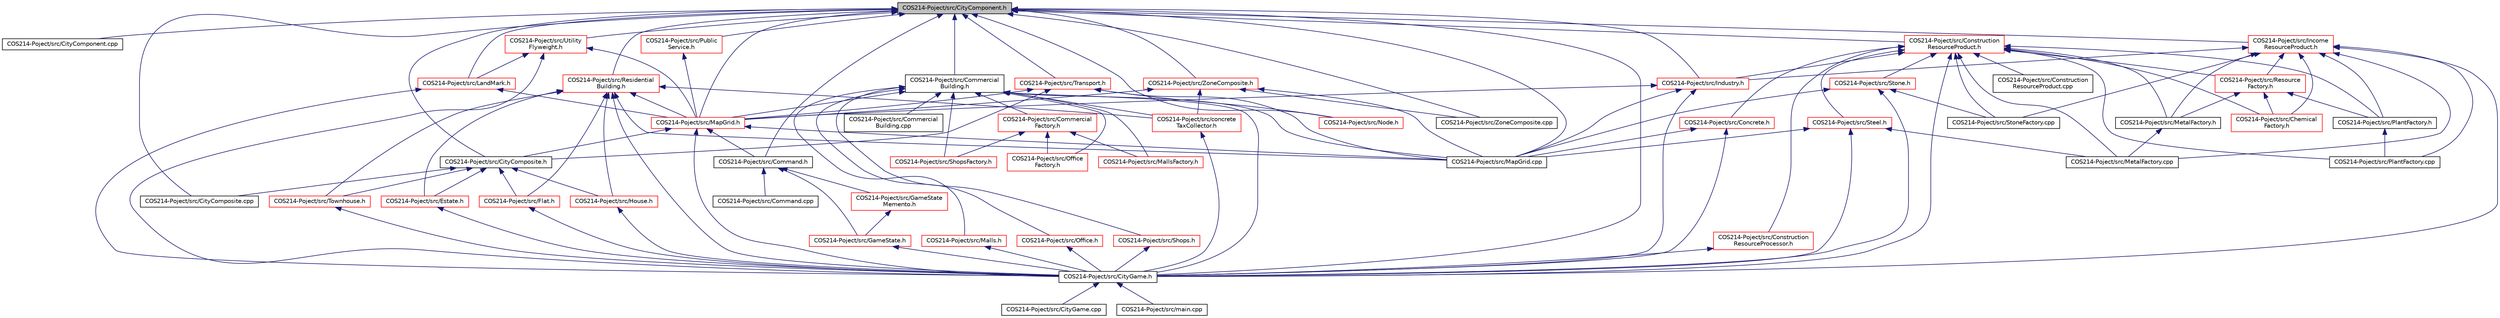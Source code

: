 digraph "COS214-Poject/src/CityComponent.h"
{
 // LATEX_PDF_SIZE
  edge [fontname="Helvetica",fontsize="10",labelfontname="Helvetica",labelfontsize="10"];
  node [fontname="Helvetica",fontsize="10",shape=record];
  Node1 [label="COS214-Poject/src/CityComponent.h",height=0.2,width=0.4,color="black", fillcolor="grey75", style="filled", fontcolor="black",tooltip="Abstract base class for components within the city simulation."];
  Node1 -> Node2 [dir="back",color="midnightblue",fontsize="10",style="solid"];
  Node2 [label="COS214-Poject/src/CityComponent.cpp",height=0.2,width=0.4,color="black", fillcolor="white", style="filled",URL="$CityComponent_8cpp.html",tooltip="Implementation of the CityComponent class, which handles city component behaviors such as managing NP..."];
  Node1 -> Node3 [dir="back",color="midnightblue",fontsize="10",style="solid"];
  Node3 [label="COS214-Poject/src/CityComposite.cpp",height=0.2,width=0.4,color="black", fillcolor="white", style="filled",URL="$CityComposite_8cpp.html",tooltip="Implementation of the CityComposite class, which manages zones, happiness, and tax adjustments for th..."];
  Node1 -> Node4 [dir="back",color="midnightblue",fontsize="10",style="solid"];
  Node4 [label="COS214-Poject/src/CityComposite.h",height=0.2,width=0.4,color="black", fillcolor="white", style="filled",URL="$CityComposite_8h.html",tooltip="Defines the CityComposite class, which represents a composite structure containing multiple city zone..."];
  Node4 -> Node3 [dir="back",color="midnightblue",fontsize="10",style="solid"];
  Node4 -> Node5 [dir="back",color="midnightblue",fontsize="10",style="solid"];
  Node5 [label="COS214-Poject/src/Estate.h",height=0.2,width=0.4,color="red", fillcolor="white", style="filled",URL="$Estate_8h.html",tooltip=" "];
  Node5 -> Node6 [dir="back",color="midnightblue",fontsize="10",style="solid"];
  Node6 [label="COS214-Poject/src/CityGame.h",height=0.2,width=0.4,color="black", fillcolor="white", style="filled",URL="$CityGame_8h.html",tooltip=" "];
  Node6 -> Node7 [dir="back",color="midnightblue",fontsize="10",style="solid"];
  Node7 [label="COS214-Poject/src/CityGame.cpp",height=0.2,width=0.4,color="black", fillcolor="white", style="filled",URL="$CityGame_8cpp.html",tooltip=" "];
  Node6 -> Node8 [dir="back",color="midnightblue",fontsize="10",style="solid"];
  Node8 [label="COS214-Poject/src/main.cpp",height=0.2,width=0.4,color="black", fillcolor="white", style="filled",URL="$main_8cpp.html",tooltip=" "];
  Node4 -> Node11 [dir="back",color="midnightblue",fontsize="10",style="solid"];
  Node11 [label="COS214-Poject/src/Flat.h",height=0.2,width=0.4,color="red", fillcolor="white", style="filled",URL="$Flat_8h.html",tooltip=" "];
  Node11 -> Node6 [dir="back",color="midnightblue",fontsize="10",style="solid"];
  Node4 -> Node14 [dir="back",color="midnightblue",fontsize="10",style="solid"];
  Node14 [label="COS214-Poject/src/House.h",height=0.2,width=0.4,color="red", fillcolor="white", style="filled",URL="$House_8h.html",tooltip="Header file for the House class, representing a residential building."];
  Node14 -> Node6 [dir="back",color="midnightblue",fontsize="10",style="solid"];
  Node4 -> Node17 [dir="back",color="midnightblue",fontsize="10",style="solid"];
  Node17 [label="COS214-Poject/src/Townhouse.h",height=0.2,width=0.4,color="red", fillcolor="white", style="filled",URL="$Townhouse_8h.html",tooltip=" "];
  Node17 -> Node6 [dir="back",color="midnightblue",fontsize="10",style="solid"];
  Node1 -> Node6 [dir="back",color="midnightblue",fontsize="10",style="solid"];
  Node1 -> Node20 [dir="back",color="midnightblue",fontsize="10",style="solid"];
  Node20 [label="COS214-Poject/src/Command.h",height=0.2,width=0.4,color="black", fillcolor="white", style="filled",URL="$Command_8h.html",tooltip=" "];
  Node20 -> Node21 [dir="back",color="midnightblue",fontsize="10",style="solid"];
  Node21 [label="COS214-Poject/src/Command.cpp",height=0.2,width=0.4,color="black", fillcolor="white", style="filled",URL="$Command_8cpp.html",tooltip="Implementation of the Command interface and its concrete classes for executing and undoing actions on..."];
  Node20 -> Node22 [dir="back",color="midnightblue",fontsize="10",style="solid"];
  Node22 [label="COS214-Poject/src/GameState.h",height=0.2,width=0.4,color="red", fillcolor="white", style="filled",URL="$GameState_8h.html",tooltip=" "];
  Node22 -> Node6 [dir="back",color="midnightblue",fontsize="10",style="solid"];
  Node20 -> Node24 [dir="back",color="midnightblue",fontsize="10",style="solid"];
  Node24 [label="COS214-Poject/src/GameState\lMemento.h",height=0.2,width=0.4,color="red", fillcolor="white", style="filled",URL="$GameStateMemento_8h.html",tooltip=" "];
  Node24 -> Node22 [dir="back",color="midnightblue",fontsize="10",style="solid"];
  Node1 -> Node26 [dir="back",color="midnightblue",fontsize="10",style="solid"];
  Node26 [label="COS214-Poject/src/Commercial\lBuilding.h",height=0.2,width=0.4,color="black", fillcolor="white", style="filled",URL="$CommercialBuilding_8h.html",tooltip=" "];
  Node26 -> Node6 [dir="back",color="midnightblue",fontsize="10",style="solid"];
  Node26 -> Node27 [dir="back",color="midnightblue",fontsize="10",style="solid"];
  Node27 [label="COS214-Poject/src/Commercial\lBuilding.cpp",height=0.2,width=0.4,color="black", fillcolor="white", style="filled",URL="$CommercialBuilding_8cpp.html",tooltip="Implementation of the CommercialBuilding class, handling commercial building attributes,..."];
  Node26 -> Node28 [dir="back",color="midnightblue",fontsize="10",style="solid"];
  Node28 [label="COS214-Poject/src/Commercial\lFactory.h",height=0.2,width=0.4,color="red", fillcolor="white", style="filled",URL="$CommercialFactory_8h.html",tooltip=" "];
  Node28 -> Node30 [dir="back",color="midnightblue",fontsize="10",style="solid"];
  Node30 [label="COS214-Poject/src/MallsFactory.h",height=0.2,width=0.4,color="red", fillcolor="white", style="filled",URL="$MallsFactory_8h.html",tooltip=" "];
  Node28 -> Node32 [dir="back",color="midnightblue",fontsize="10",style="solid"];
  Node32 [label="COS214-Poject/src/Office\lFactory.h",height=0.2,width=0.4,color="red", fillcolor="white", style="filled",URL="$OfficeFactory_8h.html",tooltip=" "];
  Node28 -> Node34 [dir="back",color="midnightblue",fontsize="10",style="solid"];
  Node34 [label="COS214-Poject/src/ShopsFactory.h",height=0.2,width=0.4,color="red", fillcolor="white", style="filled",URL="$ShopsFactory_8h.html",tooltip=" "];
  Node26 -> Node36 [dir="back",color="midnightblue",fontsize="10",style="solid"];
  Node36 [label="COS214-Poject/src/concrete\lTaxCollector.h",height=0.2,width=0.4,color="red", fillcolor="white", style="filled",URL="$concreteTaxCollector_8h.html",tooltip=" "];
  Node36 -> Node6 [dir="back",color="midnightblue",fontsize="10",style="solid"];
  Node26 -> Node38 [dir="back",color="midnightblue",fontsize="10",style="solid"];
  Node38 [label="COS214-Poject/src/Malls.h",height=0.2,width=0.4,color="red", fillcolor="white", style="filled",URL="$Malls_8h.html",tooltip=" "];
  Node38 -> Node6 [dir="back",color="midnightblue",fontsize="10",style="solid"];
  Node26 -> Node30 [dir="back",color="midnightblue",fontsize="10",style="solid"];
  Node26 -> Node40 [dir="back",color="midnightblue",fontsize="10",style="solid"];
  Node40 [label="COS214-Poject/src/MapGrid.cpp",height=0.2,width=0.4,color="black", fillcolor="white", style="filled",URL="$MapGrid_8cpp.html",tooltip=" "];
  Node26 -> Node41 [dir="back",color="midnightblue",fontsize="10",style="solid"];
  Node41 [label="COS214-Poject/src/MapGrid.h",height=0.2,width=0.4,color="red", fillcolor="white", style="filled",URL="$MapGrid_8h.html",tooltip=" "];
  Node41 -> Node4 [dir="back",color="midnightblue",fontsize="10",style="solid"];
  Node41 -> Node6 [dir="back",color="midnightblue",fontsize="10",style="solid"];
  Node41 -> Node20 [dir="back",color="midnightblue",fontsize="10",style="solid"];
  Node41 -> Node40 [dir="back",color="midnightblue",fontsize="10",style="solid"];
  Node26 -> Node43 [dir="back",color="midnightblue",fontsize="10",style="solid"];
  Node43 [label="COS214-Poject/src/Office.h",height=0.2,width=0.4,color="red", fillcolor="white", style="filled",URL="$Office_8h.html",tooltip=" "];
  Node43 -> Node6 [dir="back",color="midnightblue",fontsize="10",style="solid"];
  Node26 -> Node32 [dir="back",color="midnightblue",fontsize="10",style="solid"];
  Node26 -> Node45 [dir="back",color="midnightblue",fontsize="10",style="solid"];
  Node45 [label="COS214-Poject/src/Shops.h",height=0.2,width=0.4,color="red", fillcolor="white", style="filled",URL="$Shops_8h.html",tooltip=" "];
  Node45 -> Node6 [dir="back",color="midnightblue",fontsize="10",style="solid"];
  Node26 -> Node34 [dir="back",color="midnightblue",fontsize="10",style="solid"];
  Node1 -> Node47 [dir="back",color="midnightblue",fontsize="10",style="solid"];
  Node47 [label="COS214-Poject/src/Construction\lResourceProduct.h",height=0.2,width=0.4,color="red", fillcolor="white", style="filled",URL="$ConstructionResourceProduct_8h.html",tooltip=" "];
  Node47 -> Node48 [dir="back",color="midnightblue",fontsize="10",style="solid"];
  Node48 [label="COS214-Poject/src/Chemical\lFactory.h",height=0.2,width=0.4,color="red", fillcolor="white", style="filled",URL="$ChemicalFactory_8h.html",tooltip=" "];
  Node47 -> Node6 [dir="back",color="midnightblue",fontsize="10",style="solid"];
  Node47 -> Node50 [dir="back",color="midnightblue",fontsize="10",style="solid"];
  Node50 [label="COS214-Poject/src/Concrete.h",height=0.2,width=0.4,color="red", fillcolor="white", style="filled",URL="$Concrete_8h.html",tooltip=" "];
  Node50 -> Node6 [dir="back",color="midnightblue",fontsize="10",style="solid"];
  Node50 -> Node40 [dir="back",color="midnightblue",fontsize="10",style="solid"];
  Node47 -> Node52 [dir="back",color="midnightblue",fontsize="10",style="solid"];
  Node52 [label="COS214-Poject/src/Construction\lResourceProcessor.h",height=0.2,width=0.4,color="red", fillcolor="white", style="filled",URL="$ConstructionResourceProcessor_8h.html",tooltip=" "];
  Node52 -> Node6 [dir="back",color="midnightblue",fontsize="10",style="solid"];
  Node47 -> Node61 [dir="back",color="midnightblue",fontsize="10",style="solid"];
  Node61 [label="COS214-Poject/src/Construction\lResourceProduct.cpp",height=0.2,width=0.4,color="black", fillcolor="white", style="filled",URL="$ConstructionResourceProduct_8cpp.html",tooltip=" "];
  Node47 -> Node62 [dir="back",color="midnightblue",fontsize="10",style="solid"];
  Node62 [label="COS214-Poject/src/Industry.h",height=0.2,width=0.4,color="red", fillcolor="white", style="filled",URL="$Industry_8h.html",tooltip=" "];
  Node62 -> Node6 [dir="back",color="midnightblue",fontsize="10",style="solid"];
  Node62 -> Node40 [dir="back",color="midnightblue",fontsize="10",style="solid"];
  Node62 -> Node41 [dir="back",color="midnightblue",fontsize="10",style="solid"];
  Node47 -> Node65 [dir="back",color="midnightblue",fontsize="10",style="solid"];
  Node65 [label="COS214-Poject/src/MetalFactory.cpp",height=0.2,width=0.4,color="black", fillcolor="white", style="filled",URL="$MetalFactory_8cpp.html",tooltip=" "];
  Node47 -> Node66 [dir="back",color="midnightblue",fontsize="10",style="solid"];
  Node66 [label="COS214-Poject/src/MetalFactory.h",height=0.2,width=0.4,color="black", fillcolor="white", style="filled",URL="$MetalFactory_8h.html",tooltip=" "];
  Node66 -> Node65 [dir="back",color="midnightblue",fontsize="10",style="solid"];
  Node47 -> Node67 [dir="back",color="midnightblue",fontsize="10",style="solid"];
  Node67 [label="COS214-Poject/src/PlantFactory.cpp",height=0.2,width=0.4,color="black", fillcolor="white", style="filled",URL="$PlantFactory_8cpp.html",tooltip=" "];
  Node47 -> Node68 [dir="back",color="midnightblue",fontsize="10",style="solid"];
  Node68 [label="COS214-Poject/src/PlantFactory.h",height=0.2,width=0.4,color="black", fillcolor="white", style="filled",URL="$PlantFactory_8h.html",tooltip=" "];
  Node68 -> Node67 [dir="back",color="midnightblue",fontsize="10",style="solid"];
  Node47 -> Node69 [dir="back",color="midnightblue",fontsize="10",style="solid"];
  Node69 [label="COS214-Poject/src/Resource\lFactory.h",height=0.2,width=0.4,color="red", fillcolor="white", style="filled",URL="$ResourceFactory_8h.html",tooltip=" "];
  Node69 -> Node48 [dir="back",color="midnightblue",fontsize="10",style="solid"];
  Node69 -> Node66 [dir="back",color="midnightblue",fontsize="10",style="solid"];
  Node69 -> Node68 [dir="back",color="midnightblue",fontsize="10",style="solid"];
  Node47 -> Node73 [dir="back",color="midnightblue",fontsize="10",style="solid"];
  Node73 [label="COS214-Poject/src/Steel.h",height=0.2,width=0.4,color="red", fillcolor="white", style="filled",URL="$Steel_8h.html",tooltip=" "];
  Node73 -> Node6 [dir="back",color="midnightblue",fontsize="10",style="solid"];
  Node73 -> Node40 [dir="back",color="midnightblue",fontsize="10",style="solid"];
  Node73 -> Node65 [dir="back",color="midnightblue",fontsize="10",style="solid"];
  Node47 -> Node75 [dir="back",color="midnightblue",fontsize="10",style="solid"];
  Node75 [label="COS214-Poject/src/Stone.h",height=0.2,width=0.4,color="red", fillcolor="white", style="filled",URL="$Stone_8h.html",tooltip=" "];
  Node75 -> Node6 [dir="back",color="midnightblue",fontsize="10",style="solid"];
  Node75 -> Node40 [dir="back",color="midnightblue",fontsize="10",style="solid"];
  Node75 -> Node72 [dir="back",color="midnightblue",fontsize="10",style="solid"];
  Node72 [label="COS214-Poject/src/StoneFactory.cpp",height=0.2,width=0.4,color="black", fillcolor="white", style="filled",URL="$StoneFactory_8cpp.html",tooltip=" "];
  Node47 -> Node72 [dir="back",color="midnightblue",fontsize="10",style="solid"];
  Node1 -> Node79 [dir="back",color="midnightblue",fontsize="10",style="solid"];
  Node79 [label="COS214-Poject/src/Income\lResourceProduct.h",height=0.2,width=0.4,color="red", fillcolor="white", style="filled",URL="$IncomeResourceProduct_8h.html",tooltip=" "];
  Node79 -> Node48 [dir="back",color="midnightblue",fontsize="10",style="solid"];
  Node79 -> Node6 [dir="back",color="midnightblue",fontsize="10",style="solid"];
  Node79 -> Node62 [dir="back",color="midnightblue",fontsize="10",style="solid"];
  Node79 -> Node65 [dir="back",color="midnightblue",fontsize="10",style="solid"];
  Node79 -> Node66 [dir="back",color="midnightblue",fontsize="10",style="solid"];
  Node79 -> Node67 [dir="back",color="midnightblue",fontsize="10",style="solid"];
  Node79 -> Node68 [dir="back",color="midnightblue",fontsize="10",style="solid"];
  Node79 -> Node69 [dir="back",color="midnightblue",fontsize="10",style="solid"];
  Node79 -> Node72 [dir="back",color="midnightblue",fontsize="10",style="solid"];
  Node1 -> Node62 [dir="back",color="midnightblue",fontsize="10",style="solid"];
  Node1 -> Node91 [dir="back",color="midnightblue",fontsize="10",style="solid"];
  Node91 [label="COS214-Poject/src/LandMark.h",height=0.2,width=0.4,color="red", fillcolor="white", style="filled",URL="$LandMark_8h.html",tooltip="Header file for the LandMark class, representing a landmark in the city."];
  Node91 -> Node6 [dir="back",color="midnightblue",fontsize="10",style="solid"];
  Node91 -> Node41 [dir="back",color="midnightblue",fontsize="10",style="solid"];
  Node1 -> Node40 [dir="back",color="midnightblue",fontsize="10",style="solid"];
  Node1 -> Node41 [dir="back",color="midnightblue",fontsize="10",style="solid"];
  Node1 -> Node107 [dir="back",color="midnightblue",fontsize="10",style="solid"];
  Node107 [label="COS214-Poject/src/Node.h",height=0.2,width=0.4,color="red", fillcolor="white", style="filled",URL="$Node_8h.html",tooltip=" "];
  Node1 -> Node109 [dir="back",color="midnightblue",fontsize="10",style="solid"];
  Node109 [label="COS214-Poject/src/Public\lService.h",height=0.2,width=0.4,color="red", fillcolor="white", style="filled",URL="$PublicService_8h.html",tooltip=" "];
  Node109 -> Node41 [dir="back",color="midnightblue",fontsize="10",style="solid"];
  Node1 -> Node127 [dir="back",color="midnightblue",fontsize="10",style="solid"];
  Node127 [label="COS214-Poject/src/Residential\lBuilding.h",height=0.2,width=0.4,color="red", fillcolor="white", style="filled",URL="$ResidentialBuilding_8h.html",tooltip=" "];
  Node127 -> Node6 [dir="back",color="midnightblue",fontsize="10",style="solid"];
  Node127 -> Node36 [dir="back",color="midnightblue",fontsize="10",style="solid"];
  Node127 -> Node5 [dir="back",color="midnightblue",fontsize="10",style="solid"];
  Node127 -> Node11 [dir="back",color="midnightblue",fontsize="10",style="solid"];
  Node127 -> Node14 [dir="back",color="midnightblue",fontsize="10",style="solid"];
  Node127 -> Node40 [dir="back",color="midnightblue",fontsize="10",style="solid"];
  Node127 -> Node41 [dir="back",color="midnightblue",fontsize="10",style="solid"];
  Node127 -> Node17 [dir="back",color="midnightblue",fontsize="10",style="solid"];
  Node1 -> Node135 [dir="back",color="midnightblue",fontsize="10",style="solid"];
  Node135 [label="COS214-Poject/src/Transport.h",height=0.2,width=0.4,color="red", fillcolor="white", style="filled",URL="$Transport_8h.html",tooltip=" "];
  Node135 -> Node4 [dir="back",color="midnightblue",fontsize="10",style="solid"];
  Node135 -> Node40 [dir="back",color="midnightblue",fontsize="10",style="solid"];
  Node135 -> Node41 [dir="back",color="midnightblue",fontsize="10",style="solid"];
  Node135 -> Node107 [dir="back",color="midnightblue",fontsize="10",style="solid"];
  Node1 -> Node147 [dir="back",color="midnightblue",fontsize="10",style="solid"];
  Node147 [label="COS214-Poject/src/Utility\lFlyweight.h",height=0.2,width=0.4,color="red", fillcolor="white", style="filled",URL="$UtilityFlyweight_8h.html",tooltip=" "];
  Node147 -> Node6 [dir="back",color="midnightblue",fontsize="10",style="solid"];
  Node147 -> Node91 [dir="back",color="midnightblue",fontsize="10",style="solid"];
  Node147 -> Node41 [dir="back",color="midnightblue",fontsize="10",style="solid"];
  Node1 -> Node159 [dir="back",color="midnightblue",fontsize="10",style="solid"];
  Node159 [label="COS214-Poject/src/ZoneComposite.cpp",height=0.2,width=0.4,color="black", fillcolor="white", style="filled",URL="$ZoneComposite_8cpp.html",tooltip=" "];
  Node1 -> Node160 [dir="back",color="midnightblue",fontsize="10",style="solid"];
  Node160 [label="COS214-Poject/src/ZoneComposite.h",height=0.2,width=0.4,color="red", fillcolor="white", style="filled",URL="$ZoneComposite_8h.html",tooltip=" "];
  Node160 -> Node36 [dir="back",color="midnightblue",fontsize="10",style="solid"];
  Node160 -> Node40 [dir="back",color="midnightblue",fontsize="10",style="solid"];
  Node160 -> Node41 [dir="back",color="midnightblue",fontsize="10",style="solid"];
  Node160 -> Node159 [dir="back",color="midnightblue",fontsize="10",style="solid"];
}
